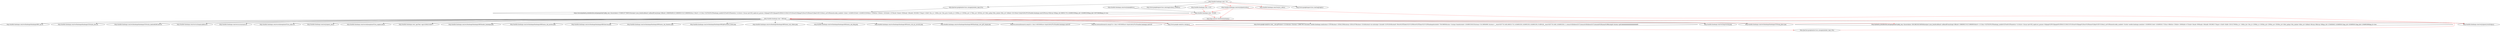 strict digraph G {
ratio=compress;
"http://mobile.fandango.com/res/js/googleloc.js" -> "http://mobile.fandango.com/---20:405";
"http://partner.googleadservices.com/gpt/pubads_impl_63.js" -> "https://securepubads.g.doubleclick.net/gampad/ads?gdfp_req=1&correlator=3740851977060352&output=json_html&callback=callbackProxy&impl=fif&eid=108809048%2C108809031%2C108809045&sc=0&sfv=1-0-2&iu=%2F2620%2Ffandango_mobile%2Fweb%2Fhome&sz=1x1&ists=1&scp=pos%3D_oop&cust_params=fullpage%3D%26pageid%3DX452222842232%26cont%3Dpage%26sect%3Dhome%26pm%3D1%26excl_cat%3Dhome&cookie_enabled=1&lmt=1434905332&dt=1434905332004&cc=100&frm=20&biw=1855&bih=1076&oid=3&adx=928&ady=56&adk=2952862175&gut=v2&ifi=2&u_tz=-240&u_his=2&u_java=true&u_h=1200&u_w=1920&u_ah=1176&u_aw=1855&u_cd=24&u_nplug=6&u_nmime=8&u_sd=1&flash=18.0.0&url=http%3A%2F%2Fmobile.fandango.com%2F&vrg=63&vrp=63&ga_vid=660551755.1434905330&ga_sid=1434905330&ga_hid=329728438&ga_fc=true";
"http://mobile.fandango.com/---406:end" -> "http://mobile.fandango.com/res/fandango/fandango/480/_sp.css";
"http://mobile.fandango.com/---406:end" -> "http://mobile.fandango.com/res/fandango/fandango/320/style_site.css";
"http://mobile.fandango.com/---406:end" -> "http://mobile.fandango.com/res/fandango/fandango/320/style_AndroidGiftCard.css";
"http://mobile.fandango.com/---406:end" -> "http://mobile.fandango.com/res/css/image-gallery.css";
"http://mobile.fandango.com/---406:end" -> "http://mobile.fandango.com/res/css/carousel.css";
"http://mobile.fandango.com/---406:end" -> "http://mobile.fandango.com/res/onlineopinionV5/oo_style.css";
"http://mobile.fandango.com/---406:end" -> "http://mobile.fandango.com/res/js/jquery.touchwipe.js";
"http://mobile.fandango.com/---406:end" -> "http://mobile.fandango.com/res/js/gears_init.js";
"http://mobile.fandango.com/---406:end" -> "http://mobile.fandango.com/res/onlineopinionV5/oo_engine.min.js";
"http://mobile.fandango.com/---406:end" -> "http://mobile.fandango.com/_spjs?key=spjs1428425182077";
"http://mobile.fandango.com/---406:end" -> "http://mobile.fandango.com/res/fandango/fandango/480/header_fandango.png";
"http://mobile.fandango.com/---406:end" -> "http://mobile.fandango.com/res/fandango/fandango/480/menu_tab_movies.png";
"http://mobile.fandango.com/---406:end" -> "http://mobile.fandango.com/res/fandango/fandango/480/chevron.png";
"http://mobile.fandango.com/---406:end" -> "http://mobile.fandango.com/res/fandango/fandango/480/menu_tab_theaters.png";
"http://mobile.fandango.com/---406:end" -> "http://mobile.fandango.com/res/fandango/fandango/480/giftcardicon_home.png";
"http://mobile.fandango.com/---406:end" -> "http://mobile.fandango.com/res/fandango/fandango/480/menu_tab_videos.png";
"http://mobile.fandango.com/---406:end" -> "http://mobile.fandango.com/res/fandango/fandango/480/menu_tab_blog.png";
"http://mobile.fandango.com/---406:end" -> "http://mobile.fandango.com/res/fandango/fandango/480/menu_tab_my_account.png";
"http://mobile.fandango.com/---406:end" -> "http://mobile.fandango.com/res/fandango/fandango/480/fandango_new_gift_image.png";
"http://mobile.fandango.com/---406:end" -> "http://b.scorecardresearch.com/p?c1=2&c2=6035083&c4=http%3A%2F%2Fmobile.fandango.com%2F";
"http://mobile.fandango.com/---406:end" -> "http://b.scorecardresearch.com/p2?c1=2&c2=6035083&c4=http%3A%2F%2Fmobile.fandango.com%2F";
"http://mobile.fandango.com/---406:end" -> "http://www.google-analytics.com/ga.js";
"http://mobile.fandango.com/---406:end" -> "http://www.google-analytics.com/__utm.gif?utmwv=5.6.4&utms=2&utmn=1368079672&utmhn=mobile.fandango.com&utmcs=UTF-8&utmsr=1920x1200&utmvp=1855x1076&utmsc=24-bit&utmul=en-us&utmje=1&utmfl=18.0%20r0&utmdt=Movie%20Tickets%20-%20Movie%20Times%20-%20Fandango&utmhid=704108856&utmr=-&utmp=home&utmht=1434905334532&utmac=UA-26804066-1&utmcc=__utma%3D77011465.660551755.1434905330.1434905330.1434905330.1%3B%2B__utmz%3D77011465.1434905330.1.1.utmcsr%3D(direct)%7Cutmccn%3D(direct)%7Cutmcmd%3D(none)%3B&utmjid=&utmu=qACAAAAAAAAAAAAAAAAAAAAE~";
"http://mobile.fandango.com/---406:end" -> "http://mobile.fandango.com/res/img/overlay.png";
"http://mobile.fandango.com/---406:end" -> "http://mobile.fandango.com/res/fandango/fandango/320/mag_glass.png";
"http://mobile.fandango.com/---0:5" -> "http://www.googletagservices.com/tag/js/check_359604.js";
"http://mobile.fandango.com/---0:5" -> "http://mobile.fandango.com/---6:19"[color=red];
"http://mobile.fandango.com/---6:19" -> "http://mobile.fandango.com/---20:405"[color=red];
"http://mobile.fandango.com/---20:405" -> "http://mobile.fandango.com/---406:end"[color=red];
"http://mobile.fandango.com/---0:5" -> "http://mobile.fandango.com/res/js/jquery.min.js"[color=red];
"http://mobile.fandango.com/---0:5" -> "http://mobile.fandango.com//res/js/s_code.js"[color=red];
"http://mobile.fandango.com/res/js/jquery.min.js" -> "http://mobile.fandango.com/res/js/jquery.touchwipe.js"[color=red];
"http://mobile.fandango.com/res/js/jquery.min.js" -> "http://mobile.fandango.com/---20:405"[color=red];
"http://mobile.fandango.com/---20:405" -> "http://mps.nbcuni.com/fetch/ext/load.js"[color=red];
"http://mobile.fandango.com/res/js/jquery.min.js" -> "http://mps.nbcuni.com/fetch/ext/load.js"[color=red];
"http://mobile.fandango.com/---0:5" -> "http://partner.googleadservices.com/gpt/pubads_impl_63.js";
"http://www.google-analytics.com/ga.js" -> "http://partner.googleadservices.com/gpt/pubads_impl_58.js"[color=red];
"http://www.google-analytics.com/ga.js" -> "http://mobile.fandango.com/---406:end"[color=red];
"http://mobile.fandango.com/---0:5" -> "http://www.googletagservices.com/tag/js/gpt.js";
"http://partner.googleadservices.com/gpt/pubads_impl_58.js" -> "http://mobile.fandango.com/---406:end"[color=red];
"http://mobile.fandango.com/---406:end" -> "http://pubads.g.doubleclick.net/gampad/ads?gdfp_req=1&correlator=3815862562349564&output=json_html&callback=callbackProxy&impl=fif&eid=108809021%2C108809034&sfv=1-0-2&iu=%2F2620%2Ffandango_mobile%2Fweb%2Fhome&sz=1x1&ists=1&scp=pos%3D_oop&cust_params=fullpage%3D%26pageid%3DX452222842232%26cont%3Dpage%26sect%3Dhome%26pm%3D1%26excl_cat%3Dhome&cookie_enabled=1&cdm=mobile.fandango.com&lmt=1434905611&dt=1434905611732&cc=68&frm=23&biw=1800&bih=472&oid=3&adx=900&ady=56&adk=2952862175&gut=v2&ifi=2&ifk=2201527083&u_tz=-240&u_his=2&u_h=1200&u_w=1920&u_ah=1200&u_aw=1920&u_cd=24&u_nplug=5&u_nmime=44&u_sd=1&flash=0&vrg=58&vrp=58&ga_vid=1254658452.1434905611&ga_sid=1434905611&ga_hid=1194095360&ga_fc=true"[color=red];
}
